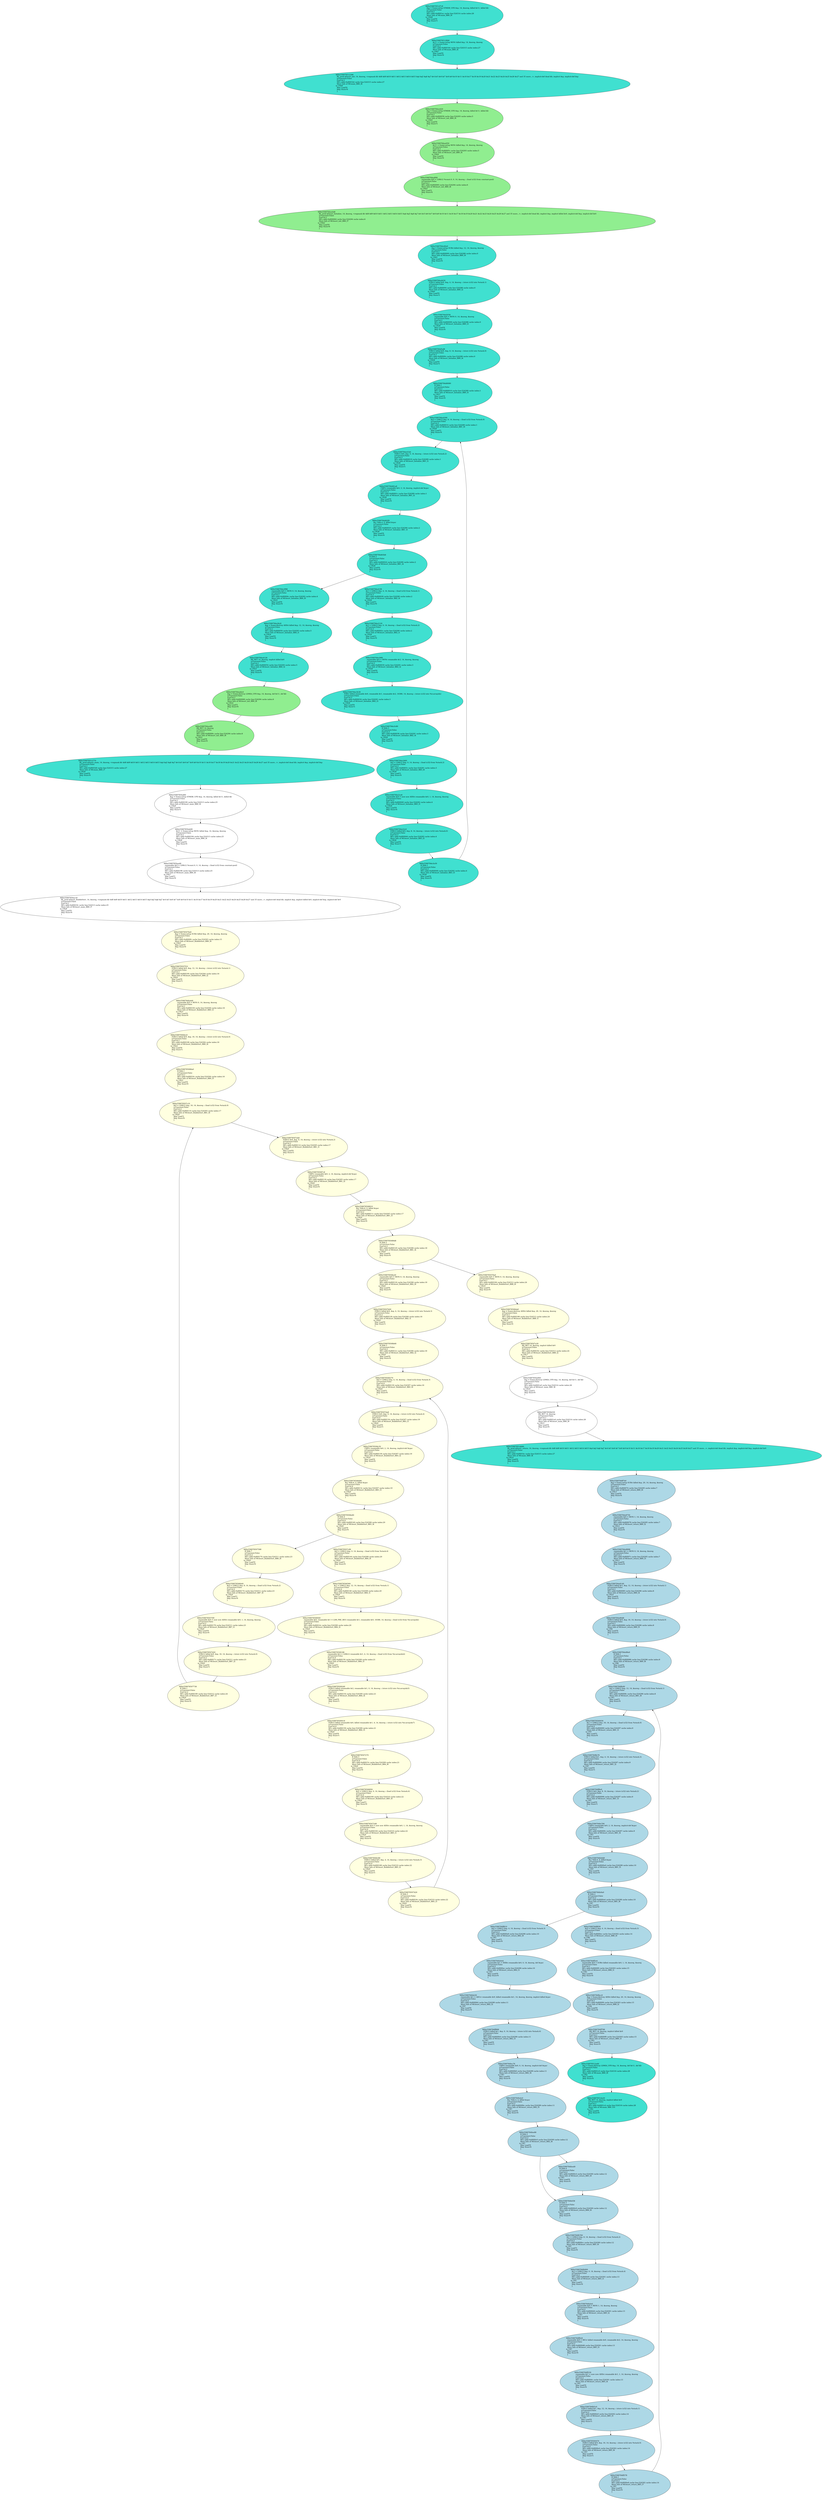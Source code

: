 digraph "MachineCFG of main" {
  Node0 [label="MI0x5589784d5af8\l  STRi12 killed $r0, $sp, 8, 14, $noreg :: (store (s32) into %stack.0)\l  isTransient:False\l  ExeCnt:1\l  MI's addr:0x80000c cache line:524288 cache index:0\l  More Info of MI:bsort_Initialize_BB0_I4\lin UR38\l  May Load?0\l  May Store?1\l  ]\l  " fillcolor="turquoise" style="filled"];
  Node0 -> Node2;
  Node1 [label="MI0x5589784d5f38\l  renamable $r0 = MOVi 0, 14, $noreg, $noreg\l  isTransient:False\l  ExeCnt:1\l  MI's addr:0x800008 cache line:524288 cache index:0\l  More Info of MI:bsort_Initialize_BB0_I3\lin UR39\l  May Load?0\l  May Store?0\l  ]\l  " fillcolor="turquoise" style="filled"];
  Node1 -> Node0;
  Node2 [label="MI0x5589784d6080\l  B %bb.1\l  isTransient:False\l  ExeCnt:1\l  MI's addr:0x800010 cache line:524289 cache index:1\l  More Info of MI:bsort_Initialize_BB0_I5\lin UR37\l  May Load?0\l  May Store?0\l  ]\l  " fillcolor="turquoise" style="filled"];
  Node2 -> Node20;
  Node3 [label="MI0x5589784d61a8\l  CMPri renamable $r0, 3, 14, $noreg, implicit-def $cpsr\l  isTransient:False\l  ExeCnt:3\l  MI's addr:0x80001c cache line:524289 cache index:1\l  More Info of MI:bsort_Initialize_BB1_I2\lin UR36\l  May Load?0\l  May Store?0\l  ]\l  " fillcolor="turquoise" style="filled"];
  Node3 -> Node4;
  Node4 [label="MI0x5589784d62f0\l  Bcc %bb.4, 0, killed $cpsr\l  isTransient:False\l  ExeCnt:3\l  MI's addr:0x800020 cache line:524290 cache index:2\l  More Info of MI:bsort_Initialize_BB1_I3\lin UR36\l  May Load?0\l  May Store?0\l  ]\l  " fillcolor="turquoise" style="filled"];
  Node4 -> Node5;
  Node5 [label="MI0x5589784d63b8\l  B %bb.2\l  isTransient:False\l  ExeCnt:3\l  MI's addr:0x800024 cache line:524290 cache index:2\l  More Info of MI:bsort_Initialize_BB1_I4\lin UR36\l  May Load?0\l  May Store?0\l  ]\l  " fillcolor="turquoise" style="filled"];
  Node5 -> Node15;
  Node5 -> Node19;
  Node6 [label="MI0x5589784e2120\l  $r2 = LDRi12 $sp, 0, 14, $noreg :: (load (s32) from %stack.2)\l  isTransient:False\l  ExeCnt:3\l  MI's addr:0x80002c cache line:524290 cache index:2\l  More Info of MI:bsort_Initialize_BB2_I1\lin UR36\l  May Load?1\l  May Store?0\l  ]\l  " fillcolor="turquoise" style="filled"];
  Node6 -> Node10;
  Node7 [label="MI0x5589784e22c0\l  STRi12 killed $r0, $sp, 8, 14, $noreg :: (store (s32) into %stack.0)\l  isTransient:False\l  ExeCnt:3\l  MI's addr:0x800044 cache line:524292 cache index:4\l  More Info of MI:bsort_Initialize_BB3_I2\lin UR36\l  May Load?0\l  May Store?1\l  ]\l  " fillcolor="turquoise" style="filled"];
  Node7 -> Node14;
  Node8 [label="MI0x5589784e2460\l  $r0 = LDRi12 $sp, 0, 14, $noreg :: (load (s32) from %stack.2)\l  isTransient:False\l  ExeCnt:3\l  MI's addr:0x80003c cache line:524291 cache index:3\l  More Info of MI:bsort_Initialize_BB3_I0\lin UR36\l  May Load?1\l  May Store?0\l  ]\l  " fillcolor="turquoise" style="filled"];
  Node8 -> Node13;
  Node9 [label="MI0x5589784e26c8\l  $sp = frame-destroy ADDri killed $sp, 12, 14, $noreg, $noreg\l  isTransient:False\l  ExeCnt:1\l  MI's addr:0x800050 cache line:524293 cache index:5\l  More Info of MI:bsort_Initialize_BB4_I1\lin UR34\l  May Load?0\l  May Store?0\l  ]\l  " fillcolor="turquoise" style="filled"];
  Node9 -> Node17;
  Node10 [label="MI0x5589784e39f0\l  renamable $r0 = MVNr renamable $r2, 14, $noreg, $noreg\l  isTransient:False\l  ExeCnt:3\l  MI's addr:0x800030 cache line:524291 cache index:3\l  More Info of MI:bsort_Initialize_BB2_I2\lin UR36\l  May Load?0\l  May Store?0\l  ]\l  " fillcolor="turquoise" style="filled"];
  Node10 -> Node11;
  Node11 [label="MI0x5589784e3b38\l  STRrs killed renamable $r0, renamable $r1, renamable $r2, 16386, 14, $noreg :: (store (s32) into %ir.arrayidx)\l  isTransient:False\l  ExeCnt:3\l  MI's addr:0x800034 cache line:524291 cache index:3\l  More Info of MI:bsort_Initialize_BB2_I3\lin UR36\l  May Load?0\l  May Store?1\l  ]\l  " fillcolor="turquoise" style="filled"];
  Node11 -> Node12;
  Node12 [label="MI0x5589784e3c80\l  B %bb.3\l  isTransient:False\l  ExeCnt:3\l  MI's addr:0x800038 cache line:524291 cache index:3\l  More Info of MI:bsort_Initialize_BB2_I4\lin UR36\l  May Load?0\l  May Store?0\l  ]\l  " fillcolor="turquoise" style="filled"];
  Node12 -> Node8;
  Node13 [label="MI0x5589784e3ce8\l  renamable $r0 = nuw nsw ADDri renamable $r0, 1, 14, $noreg, $noreg\l  isTransient:False\l  ExeCnt:3\l  MI's addr:0x800040 cache line:524292 cache index:4\l  More Info of MI:bsort_Initialize_BB3_I1\lin UR36\l  May Load?0\l  May Store?0\l  ]\l  " fillcolor="turquoise" style="filled"];
  Node13 -> Node7;
  Node14 [label="MI0x5589784e3e30\l  B %bb.1\l  isTransient:False\l  ExeCnt:3\l  MI's addr:0x800048 cache line:524292 cache index:4\l  More Info of MI:bsort_Initialize_BB3_I3\lin UR36\l  May Load?0\l  May Store?0\l  ]\l  " fillcolor="turquoise" style="filled"];
  Node14 -> Node20;
  Node15 [label="MI0x5589784e3f98\l  renamable $r0 = MOVi 0, 14, $noreg, $noreg\l  isTransient:False\l  ExeCnt:1\l  MI's addr:0x80004c cache line:524292 cache index:4\l  More Info of MI:bsort_Initialize_BB4_I0\lin UR35\l  May Load?0\l  May Store?0\l  ]\l  " fillcolor="turquoise" style="filled"];
  Node15 -> Node9;
  Node16 [label="MI0x5589784e40e0\l  $sp = frame-setup SUBri killed $sp, 12, 14, $noreg, $noreg\l  isTransient:False\l  ExeCnt:1\l  MI's addr:0x800000 cache line:524288 cache index:0\l  More Info of MI:bsort_Initialize_BB0_I0\lin UR41\l  May Load?0\l  May Store?0\l  ]\l  " fillcolor="turquoise" style="filled"];
  Node16 -> Node21;
  Node17 [label="MI0x5589784e4128\l  BX_RET 14, $noreg, implicit killed $r0\l  isTransient:False\l  ExeCnt:1\l  MI's addr:0x800054 cache line:524293 cache index:5\l  More Info of MI:bsort_Initialize_BB4_I2\lin UR33\l  May Load?0\l  May Store?0\l  ]\l  " fillcolor="turquoise" style="filled"];
  Node17 -> Node27;
  Node18 [label="MI0x5589784e41b0\l  STRi12 $r0, $sp, 0, 14, $noreg :: (store (s32) into %stack.2)\l  isTransient:False\l  ExeCnt:3\l  MI's addr:0x800018 cache line:524289 cache index:1\l  More Info of MI:bsort_Initialize_BB1_I1\lin UR36\l  May Load?0\l  May Store?1\l  ]\l  " fillcolor="turquoise" style="filled"];
  Node18 -> Node3;
  Node19 [label="MI0x5589784e41f8\l  $r1 = LDRi12 $sp, 4, 14, $noreg :: (load (s32) from %stack.1)\l  isTransient:False\l  ExeCnt:3\l  MI's addr:0x800028 cache line:524290 cache index:2\l  More Info of MI:bsort_Initialize_BB2_I0\lin UR36\l  May Load?1\l  May Store?0\l  ]\l  " fillcolor="turquoise" style="filled"];
  Node19 -> Node6;
  Node20 [label="MI0x5589784e4308\l  $r0 = LDRi12 $sp, 8, 14, $noreg :: (load (s32) from %stack.0)\l  isTransient:False\l  ExeCnt:3\l  MI's addr:0x800014 cache line:524289 cache index:1\l  More Info of MI:bsort_Initialize_BB1_I0\lin UR36\l  May Load?1\l  May Store?0\l  ]\l  " fillcolor="turquoise" style="filled"];
  Node20 -> Node18;
  Node21 [label="MI0x5589784e4430\l  STRi12 killed $r0, $sp, 4, 14, $noreg :: (store (s32) into %stack.1)\l  isTransient:False\l  ExeCnt:1\l  MI's addr:0x800004 cache line:524288 cache index:0\l  More Info of MI:bsort_Initialize_BB0_I2\lin UR40\l  May Load?0\l  May Store?1\l  ]\l  " fillcolor="turquoise" style="filled"];
  Node21 -> Node1;
  Node22 [label="MI0x5589784e80d8\l  STRi12 killed $r0, $sp, 16, 14, $noreg :: (store (s32) into %stack.0)\l  isTransient:False\l  ExeCnt:1\l  MI's addr:0x800084 cache line:524296 cache index:8\l  More Info of MI:bsort_return_BB0_I5\lin UR9\l  May Load?0\l  May Store?1\l  ]\l  " fillcolor="lightblue" style="filled"];
  Node22 -> Node26;
  Node23 [label="MI0x5589784e8140\l  STRi12 killed $r1, $sp, 12, 14, $noreg :: (store (s32) into %stack.1)\l  isTransient:False\l  ExeCnt:1\l  MI's addr:0x800080 cache line:524296 cache index:8\l  More Info of MI:bsort_return_BB0_I4\lin UR10\l  May Load?0\l  May Store?1\l  ]\l  " fillcolor="lightblue" style="filled"];
  Node23 -> Node22;
  Node24 [label="MI0x5589784e8750\l  renamable $r0 = MOVi 1, 14, $noreg, $noreg\l  isTransient:False\l  ExeCnt:1\l  MI's addr:0x800078 cache line:524295 cache index:7\l  More Info of MI:bsort_return_BB0_I2\lin UR12\l  May Load?0\l  May Store?0\l  ]\l  " fillcolor="lightblue" style="filled"];
  Node24 -> Node25;
  Node25 [label="MI0x5589784e8898\l  renamable $r1 = MOVi 0, 14, $noreg, $noreg\l  isTransient:False\l  ExeCnt:1\l  MI's addr:0x80007c cache line:524295 cache index:7\l  More Info of MI:bsort_return_BB0_I3\lin UR11\l  May Load?0\l  May Store?0\l  ]\l  " fillcolor="lightblue" style="filled"];
  Node25 -> Node23;
  Node26 [label="MI0x5589784e89e0\l  B %bb.1\l  isTransient:False\l  ExeCnt:1\l  MI's addr:0x800088 cache line:524296 cache index:8\l  More Info of MI:bsort_return_BB0_I6\lin UR8\l  May Load?0\l  May Store?0\l  ]\l  " fillcolor="lightblue" style="filled"];
  Node26 -> Node62;
  Node27 [label="MI0x5589784eddc0\l  $sp = frame-destroy LDMIA_UPD $sp, 14, $noreg, def $r11, def $lr\l  isTransient:False\l  ExeCnt:1\l  MI's addr:0x800068 cache line:524294 cache index:6\l  More Info of MI:bsort_init_BB0_I8\lin UR32\l  May Load?1\l  May Store?0\l  ]\l  " fillcolor="lightgreen" style="filled"];
  Node27 -> Node32;
  Node28 [label="MI0x5589784edf08\l  renamable $r0 = LDRi12 %const.0, 0, 14, $noreg :: (load (s32) from constant-pool)\l  isTransient:False\l  ExeCnt:1\l  MI's addr:0x800060 cache line:524294 cache index:6\l  More Info of MI:bsort_init_BB0_I6\lin UR43\l  May Load?1\l  May Store?0\l  ]\l  " fillcolor="lightgreen" style="filled"];
  Node28 -> Node30;
  Node29 [label="MI0x5589784ee050\l  $r11 = frame-setup MOVr killed $sp, 14, $noreg, $noreg\l  isTransient:False\l  ExeCnt:1\l  MI's addr:0x80005c cache line:524293 cache index:5\l  More Info of MI:bsort_init_BB0_I4\lin UR44\l  May Load?0\l  May Store?0\l  ]\l  " fillcolor="lightgreen" style="filled"];
  Node29 -> Node28;
  Node30 [label="MI0x5589784ee0d8\l  BL_pred @bsort_Initialize, 14, $noreg, <regmask $lr $d8 $d9 $d10 $d11 $d12 $d13 $d14 $d15 $q4 $q5 $q6 $q7 $r4 $r5 $r6 $r7 $r8 $r9 $r10 $r11 $s16 $s17 $s18 $s19 $s20 $s21 $s22 $s23 $s24 $s25 $s26 $s27 and 35 more...>, implicit-def dead $lr, implicit $sp, implicit killed $r0, implicit-def $sp, implicit-def $r0\l  isTransient:False\l  ExeCnt:1\l  MI's addr:0x800064 cache line:524294 cache index:6\l  More Info of MI:bsort_init_BB0_I7\lin UR42\l  May Load?0\l  May Store?0\l  ]\l  " fillcolor="lightgreen" style="filled"];
  Node30 -> Node16;
  Node31 [label="MI0x5589784ee420\l  $sp = frame-setup STMDB_UPD $sp, 14, $noreg, killed $r11, killed $lr\l  isTransient:False\l  ExeCnt:1\l  MI's addr:0x800058 cache line:524293 cache index:5\l  More Info of MI:bsort_init_BB0_I0\lin UR45\l  May Load?0\l  May Store?1\l  ]\l  " fillcolor="lightgreen" style="filled"];
  Node31 -> Node29;
  Node32 [label="MI0x5589784ee4f0\l  BX_RET 14, $noreg\l  isTransient:False\l  ExeCnt:1\l  MI's addr:0x80006c cache line:524294 cache index:6\l  More Info of MI:bsort_init_BB0_I9\lin UR31\l  May Load?0\l  May Store?0\l  ]\l  " fillcolor="lightgreen" style="filled"];
  Node32 -> Node106;
  Node33 [label="MI0x5589784fb5c0\l  STRi12 killed $r1, $sp, 12, 14, $noreg :: (store (s32) into %stack.1)\l  isTransient:False\l  ExeCnt:2\l  MI's addr:0x8000e0 cache line:524302 cache index:14\l  More Info of MI:bsort_return_BB5_I5\lin UR7\l  May Load?0\l  May Store?1\l  ]\l  " fillcolor="lightblue" style="filled"];
  Node33 -> Node64;
  Node34 [label="MI0x5589784fb760\l  $r1 = LDRi12 $sp, 8, 14, $noreg :: (load (s32) from %stack.2)\l  isTransient:False\l  ExeCnt:2\l  MI's addr:0x8000cc cache line:524300 cache index:12\l  More Info of MI:bsort_return_BB5_I0\lin UR7\l  May Load?1\l  May Store?0\l  ]\l  " fillcolor="lightblue" style="filled"];
  Node34 -> Node35;
  Node35 [label="MI0x5589784fb900\l  $r2 = LDRi12 $sp, 0, 14, $noreg :: (load (s32) from %stack.4)\l  isTransient:False\l  ExeCnt:2\l  MI's addr:0x8000d0 cache line:524301 cache index:13\l  More Info of MI:bsort_return_BB5_I1\lin UR7\l  May Load?1\l  May Store?0\l  ]\l  " fillcolor="lightblue" style="filled"];
  Node35 -> Node50;
  Node36 [label="MI0x5589784fbcc0\l  $sp = frame-destroy ADDri killed $sp, 20, 14, $noreg, $noreg\l  isTransient:False\l  ExeCnt:1\l  MI's addr:0x8000f4 cache line:524303 cache index:15\l  More Info of MI:bsort_return_BB6_I2\lin UR4\l  May Load?0\l  May Store?0\l  ]\l  " fillcolor="lightblue" style="filled"];
  Node36 -> Node56;
  Node37 [label="MI0x5589784fdc88\l  STRi12 killed $r0, $sp, 4, 14, $noreg :: (store (s32) into %stack.3)\l  isTransient:False\l  ExeCnt:4\l  MI's addr:0x800168 cache line:524310 cache index:22\l  More Info of MI:bsort_BubbleSort_BB5_I2\lin UR20\l  May Load?0\l  May Store?1\l  ]\l  " fillcolor="lightyellow" style="filled"];
  Node37 -> Node72;
  Node38 [label="MI0x5589784fdec0\l  STRi12 killed $r0, $sp, 16, 14, $noreg :: (store (s32) into %stack.0)\l  isTransient:False\l  ExeCnt:1\l  MI's addr:0x800108 cache line:524304 cache index:16\l  More Info of MI:bsort_BubbleSort_BB0_I4\lin UR22\l  May Load?0\l  May Store?1\l  ]\l  " fillcolor="lightyellow" style="filled"];
  Node38 -> Node86;
  Node39 [label="MI0x5589784fe4d0\l  renamable $r0 = MOVi 0, 14, $noreg, $noreg\l  isTransient:False\l  ExeCnt:1\l  MI's addr:0x800104 cache line:524304 cache index:16\l  More Info of MI:bsort_BubbleSort_BB0_I3\lin UR23\l  May Load?0\l  May Store?0\l  ]\l  " fillcolor="lightyellow" style="filled"];
  Node39 -> Node38;
  Node40 [label="MI0x5589784fe790\l  CMPri renamable $r0, 2, 14, $noreg, implicit-def $cpsr\l  isTransient:False\l  ExeCnt:2\l  MI's addr:0x80009c cache line:524297 cache index:9\l  More Info of MI:bsort_return_BB1_I4\lin UR7\l  May Load?0\l  May Store?0\l  ]\l  " fillcolor="lightblue" style="filled"];
  Node40 -> Node41;
  Node41 [label="MI0x5589784fe8d8\l  Bcc %bb.6, 0, killed $cpsr\l  isTransient:False\l  ExeCnt:2\l  MI's addr:0x8000a0 cache line:524298 cache index:10\l  More Info of MI:bsort_return_BB1_I5\lin UR7\l  May Load?0\l  May Store?0\l  ]\l  " fillcolor="lightblue" style="filled"];
  Node41 -> Node42;
  Node42 [label="MI0x5589784fe9a0\l  B %bb.2\l  isTransient:False\l  ExeCnt:2\l  MI's addr:0x8000a4 cache line:524298 cache index:10\l  More Info of MI:bsort_return_BB1_I6\lin UR7\l  May Load?0\l  May Store?0\l  ]\l  " fillcolor="lightblue" style="filled"];
  Node42 -> Node58;
  Node42 -> Node57;
  Node43 [label="MI0x5589784fe9e8\l  renamable $r1 = RSBri renamable $r0, 0, 14, $noreg, def $cpsr\l  isTransient:False\l  ExeCnt:2\l  MI's addr:0x8000ac cache line:524298 cache index:10\l  More Info of MI:bsort_return_BB2_I1\lin UR7\l  May Load?0\l  May Store?0\l  ]\l  " fillcolor="lightblue" style="filled"];
  Node43 -> Node44;
  Node44 [label="MI0x5589784feb30\l  renamable $r1 = ADCrr renamable $r0, killed renamable $r1, 14, $noreg, $noreg, implicit killed $cpsr\l  isTransient:False\l  ExeCnt:2\l  MI's addr:0x8000b0 cache line:524299 cache index:11\l  More Info of MI:bsort_return_BB2_I2\lin UR7\l  May Load?0\l  May Store?0\l  ]\l  " fillcolor="lightblue" style="filled"];
  Node44 -> Node60;
  Node45 [label="MI0x5589784fec78\l  CMPri renamable $r0, 0, 14, $noreg, implicit-def $cpsr\l  isTransient:False\l  ExeCnt:2\l  MI's addr:0x8000b8 cache line:524299 cache index:11\l  More Info of MI:bsort_return_BB2_I4\lin UR7\l  May Load?0\l  May Store?0\l  ]\l  " fillcolor="lightblue" style="filled"];
  Node45 -> Node46;
  Node46 [label="MI0x5589784fedc0\l  Bcc %bb.4, 0, killed $cpsr\l  isTransient:False\l  ExeCnt:2\l  MI's addr:0x8000bc cache line:524299 cache index:11\l  More Info of MI:bsort_return_BB2_I5\lin UR7\l  May Load?0\l  May Store?0\l  ]\l  " fillcolor="lightblue" style="filled"];
  Node46 -> Node47;
  Node47 [label="MI0x5589784fee88\l  B %bb.3\l  isTransient:False\l  ExeCnt:2\l  MI's addr:0x8000c0 cache line:524300 cache index:12\l  More Info of MI:bsort_return_BB2_I6\lin UR7\l  May Load?0\l  May Store?0\l  ]\l  " fillcolor="lightblue" style="filled"];
  Node47 -> Node49;
  Node47 -> Node48;
  Node48 [label="MI0x5589784feed0\l  B %bb.4\l  isTransient:False\l  ExeCnt:2\l  MI's addr:0x8000c4 cache line:524300 cache index:12\l  More Info of MI:bsort_return_BB3_I0\lin UR7\l  May Load?0\l  May Store?0\l  ]\l  " fillcolor="lightblue" style="filled"];
  Node48 -> Node49;
  Node49 [label="MI0x5589784fef38\l  B %bb.5\l  isTransient:False\l  ExeCnt:2\l  MI's addr:0x8000c8 cache line:524300 cache index:12\l  More Info of MI:bsort_return_BB4_I0\lin UR7\l  May Load?0\l  May Store?0\l  ]\l  " fillcolor="lightblue" style="filled"];
  Node49 -> Node34;
  Node50 [label="MI0x5589784fefa0\l  renamable $r0 = MOVi 1, 14, $noreg, $noreg\l  isTransient:False\l  ExeCnt:2\l  MI's addr:0x8000d4 cache line:524301 cache index:13\l  More Info of MI:bsort_return_BB5_I2\lin UR7\l  May Load?0\l  May Store?0\l  ]\l  " fillcolor="lightblue" style="filled"];
  Node50 -> Node51;
  Node51 [label="MI0x5589784ff0e8\l  renamable $r0 = BICrr killed renamable $r0, renamable $r2, 14, $noreg, $noreg\l  isTransient:False\l  ExeCnt:2\l  MI's addr:0x8000d8 cache line:524301 cache index:13\l  More Info of MI:bsort_return_BB5_I3\lin UR7\l  May Load?0\l  May Store?0\l  ]\l  " fillcolor="lightblue" style="filled"];
  Node51 -> Node52;
  Node52 [label="MI0x5589784ff230\l  renamable $r1 = nuw nsw ADDri renamable $r1, 1, 14, $noreg, $noreg\l  isTransient:False\l  ExeCnt:2\l  MI's addr:0x8000dc cache line:524301 cache index:13\l  More Info of MI:bsort_return_BB5_I4\lin UR7\l  May Load?0\l  May Store?0\l  ]\l  " fillcolor="lightblue" style="filled"];
  Node52 -> Node33;
  Node53 [label="MI0x5589784ff378\l  B %bb.1\l  isTransient:False\l  ExeCnt:2\l  MI's addr:0x8000e8 cache line:524302 cache index:14\l  More Info of MI:bsort_return_BB5_I7\lin UR7\l  May Load?0\l  May Store?0\l  ]\l  " fillcolor="lightblue" style="filled"];
  Node53 -> Node62;
  Node54 [label="MI0x5589784ff5e0\l  renamable $r0 = EORri killed renamable $r0, 1, 14, $noreg, $noreg\l  isTransient:False\l  ExeCnt:1\l  MI's addr:0x8000f0 cache line:524303 cache index:15\l  More Info of MI:bsort_return_BB6_I1\lin UR5\l  May Load?0\l  May Store?0\l  ]\l  " fillcolor="lightblue" style="filled"];
  Node54 -> Node36;
  Node55 [label="MI0x5589784ff740\l  $sp = frame-setup SUBri killed $sp, 20, 14, $noreg, $noreg\l  isTransient:False\l  ExeCnt:1\l  MI's addr:0x800074 cache line:524295 cache index:7\l  More Info of MI:bsort_return_BB0_I0\lin UR13\l  May Load?0\l  May Store?0\l  ]\l  " fillcolor="lightblue" style="filled"];
  Node55 -> Node24;
  Node56 [label="MI0x5589784ff788\l  BX_RET 14, $noreg, implicit killed $r0\l  isTransient:False\l  ExeCnt:1\l  MI's addr:0x8000f8 cache line:524303 cache index:15\l  More Info of MI:bsort_return_BB6_I3\lin UR3\l  May Load?0\l  May Store?0\l  ]\l  " fillcolor="lightblue" style="filled"];
  Node56 -> Node108;
  Node57 [label="MI0x5589784ff810\l  $r0 = LDRi12 $sp, 4, 14, $noreg :: (load (s32) from %stack.3)\l  isTransient:False\l  ExeCnt:2\l  MI's addr:0x8000a8 cache line:524298 cache index:10\l  More Info of MI:bsort_return_BB2_I0\lin UR7\l  May Load?1\l  May Store?0\l  ]\l  " fillcolor="lightblue" style="filled"];
  Node57 -> Node43;
  Node58 [label="MI0x5589784ff858\l  $r0 = LDRi12 $sp, 4, 14, $noreg :: (load (s32) from %stack.3)\l  isTransient:False\l  ExeCnt:1\l  MI's addr:0x8000ec cache line:524302 cache index:14\l  More Info of MI:bsort_return_BB6_I0\lin UR6\l  May Load?1\l  May Store?0\l  ]\l  " fillcolor="lightblue" style="filled"];
  Node58 -> Node54;
  Node59 [label="MI0x5589784ff8e0\l  STRi12 $r0, $sp, 8, 14, $noreg :: (store (s32) into %stack.2)\l  isTransient:False\l  ExeCnt:2\l  MI's addr:0x800098 cache line:524297 cache index:9\l  More Info of MI:bsort_return_BB1_I3\lin UR7\l  May Load?0\l  May Store?1\l  ]\l  " fillcolor="lightblue" style="filled"];
  Node59 -> Node40;
  Node60 [label="MI0x5589784ff968\l  STRi12 killed $r1, $sp, 0, 14, $noreg :: (store (s32) into %stack.4)\l  isTransient:False\l  ExeCnt:2\l  MI's addr:0x8000b4 cache line:524299 cache index:11\l  More Info of MI:bsort_return_BB2_I3\lin UR7\l  May Load?0\l  May Store?1\l  ]\l  " fillcolor="lightblue" style="filled"];
  Node60 -> Node45;
  Node61 [label="MI0x5589784ffa78\l  STRi12 killed $r1, $sp, 4, 14, $noreg :: (store (s32) into %stack.3)\l  isTransient:False\l  ExeCnt:2\l  MI's addr:0x800094 cache line:524297 cache index:9\l  More Info of MI:bsort_return_BB1_I2\lin UR7\l  May Load?0\l  May Store?1\l  ]\l  " fillcolor="lightblue" style="filled"];
  Node61 -> Node59;
  Node62 [label="MI0x5589784ffe90\l  $r0 = LDRi12 $sp, 12, 14, $noreg :: (load (s32) from %stack.1)\l  isTransient:False\l  ExeCnt:2\l  MI's addr:0x80008c cache line:524296 cache index:8\l  More Info of MI:bsort_return_BB1_I0\lin UR7\l  May Load?1\l  May Store?0\l  ]\l  " fillcolor="lightblue" style="filled"];
  Node62 -> Node63;
  Node63 [label="MI0x558978500030\l  $r1 = LDRi12 $sp, 16, 14, $noreg :: (load (s32) from %stack.0)\l  isTransient:False\l  ExeCnt:2\l  MI's addr:0x800090 cache line:524297 cache index:9\l  More Info of MI:bsort_return_BB1_I1\lin UR7\l  May Load?1\l  May Store?0\l  ]\l  " fillcolor="lightblue" style="filled"];
  Node63 -> Node61;
  Node64 [label="MI0x558978500470\l  STRi12 killed $r0, $sp, 16, 14, $noreg :: (store (s32) into %stack.0)\l  isTransient:False\l  ExeCnt:2\l  MI's addr:0x8000e4 cache line:524302 cache index:14\l  More Info of MI:bsort_return_BB5_I6\lin UR7\l  May Load?0\l  May Store?1\l  ]\l  " fillcolor="lightblue" style="filled"];
  Node64 -> Node53;
  Node65 [label="MI0x558978506270\l  $r0 = LDRi12 $sp, 4, 14, $noreg :: (load (s32) from %stack.3)\l  isTransient:False\l  ExeCnt:4\l  MI's addr:0x800130 cache line:524307 cache index:19\l  More Info of MI:bsort_BubbleSort_BB3_I0\lin UR20\l  May Load?1\l  May Store?0\l  ]\l  " fillcolor="lightyellow" style="filled"];
  Node65 -> Node84;
  Node66 [label="MI0x558978506560\l  $r1 = LDRi12 $sp, 12, 14, $noreg :: (load (s32) from %stack.1)\l  isTransient:False\l  ExeCnt:4\l  MI's addr:0x800148 cache line:524308 cache index:20\l  More Info of MI:bsort_BubbleSort_BB4_I1\lin UR20\l  May Load?1\l  May Store?0\l  ]\l  " fillcolor="lightyellow" style="filled"];
  Node66 -> Node95;
  Node67 [label="MI0x558978506850\l  $r0 = LDRi12 $sp, 0, 14, $noreg :: (load (s32) from %stack.4)\l  isTransient:False\l  ExeCnt:4\l  MI's addr:0x800160 cache line:524310 cache index:22\l  More Info of MI:bsort_BubbleSort_BB5_I0\lin UR20\l  May Load?1\l  May Store?0\l  ]\l  " fillcolor="lightyellow" style="filled"];
  Node67 -> Node71;
  Node68 [label="MI0x558978506b40\l  $r0 = LDRi12 $sp, 8, 14, $noreg :: (load (s32) from %stack.2)\l  isTransient:False\l  ExeCnt:2\l  MI's addr:0x800174 cache line:524311 cache index:23\l  More Info of MI:bsort_BubbleSort_BB7_I0\lin UR20\l  May Load?1\l  May Store?0\l  ]\l  " fillcolor="lightyellow" style="filled"];
  Node68 -> Node74;
  Node69 [label="MI0x558978506da8\l  $sp = frame-destroy ADDri killed $sp, 20, 14, $noreg, $noreg\l  isTransient:False\l  ExeCnt:1\l  MI's addr:0x800188 cache line:524312 cache index:24\l  More Info of MI:bsort_BubbleSort_BB8_I1\lin UR18\l  May Load?0\l  May Store?0\l  ]\l  " fillcolor="lightyellow" style="filled"];
  Node69 -> Node78;
  Node70 [label="MI0x558978507270\l  B %bb.5\l  isTransient:False\l  ExeCnt:4\l  MI's addr:0x80015c cache line:524309 cache index:21\l  More Info of MI:bsort_BubbleSort_BB4_I6\lin UR20\l  May Load?0\l  May Store?0\l  ]\l  " fillcolor="lightyellow" style="filled"];
  Node70 -> Node67;
  Node71 [label="MI0x5589785072d8\l  renamable $r0 = nuw nsw ADDri renamable $r0, 1, 14, $noreg, $noreg\l  isTransient:False\l  ExeCnt:4\l  MI's addr:0x800164 cache line:524310 cache index:22\l  More Info of MI:bsort_BubbleSort_BB5_I1\lin UR20\l  May Load?0\l  May Store?0\l  ]\l  " fillcolor="lightyellow" style="filled"];
  Node71 -> Node37;
  Node72 [label="MI0x558978507420\l  B %bb.3\l  isTransient:False\l  ExeCnt:4\l  MI's addr:0x80016c cache line:524310 cache index:22\l  More Info of MI:bsort_BubbleSort_BB5_I3\lin UR20\l  May Load?0\l  May Store?0\l  ]\l  " fillcolor="lightyellow" style="filled"];
  Node72 -> Node65;
  Node73 [label="MI0x558978507588\l  B %bb.7\l  isTransient:False\l  ExeCnt:2\l  MI's addr:0x800170 cache line:524311 cache index:23\l  More Info of MI:bsort_BubbleSort_BB6_I0\lin UR20\l  May Load?0\l  May Store?0\l  ]\l  " fillcolor="lightyellow" style="filled"];
  Node73 -> Node68;
  Node74 [label="MI0x5589785075f0\l  renamable $r0 = nuw nsw ADDri renamable $r0, 1, 14, $noreg, $noreg\l  isTransient:False\l  ExeCnt:2\l  MI's addr:0x800178 cache line:524311 cache index:23\l  More Info of MI:bsort_BubbleSort_BB7_I1\lin UR20\l  May Load?0\l  May Store?0\l  ]\l  " fillcolor="lightyellow" style="filled"];
  Node74 -> Node83;
  Node75 [label="MI0x558978507738\l  B %bb.1\l  isTransient:False\l  ExeCnt:2\l  MI's addr:0x800180 cache line:524312 cache index:24\l  More Info of MI:bsort_BubbleSort_BB7_I3\lin UR20\l  May Load?0\l  May Store?0\l  ]\l  " fillcolor="lightyellow" style="filled"];
  Node75 -> Node81;
  Node76 [label="MI0x5589785078a0\l  renamable $r0 = MOVi 0, 14, $noreg, $noreg\l  isTransient:False\l  ExeCnt:1\l  MI's addr:0x800184 cache line:524312 cache index:24\l  More Info of MI:bsort_BubbleSort_BB8_I0\lin UR19\l  May Load?0\l  May Store?0\l  ]\l  " fillcolor="lightyellow" style="filled"];
  Node76 -> Node69;
  Node77 [label="MI0x5589785079e8\l  $sp = frame-setup SUBri killed $sp, 20, 14, $noreg, $noreg\l  isTransient:False\l  ExeCnt:1\l  MI's addr:0x8000fc cache line:524303 cache index:15\l  More Info of MI:bsort_BubbleSort_BB0_I0\lin UR25\l  May Load?0\l  May Store?0\l  ]\l  " fillcolor="lightyellow" style="filled"];
  Node77 -> Node85;
  Node78 [label="MI0x558978507a30\l  BX_RET 14, $noreg, implicit killed $r0\l  isTransient:False\l  ExeCnt:1\l  MI's addr:0x80018c cache line:524312 cache index:24\l  More Info of MI:bsort_BubbleSort_BB8_I2\lin UR17\l  May Load?0\l  May Store?0\l  ]\l  " fillcolor="lightyellow" style="filled"];
  Node78 -> Node99;
  Node79 [label="MI0x558978507ab8\l  STRi12 $r0, $sp, 8, 14, $noreg :: (store (s32) into %stack.2)\l  isTransient:False\l  ExeCnt:2\l  MI's addr:0x800114 cache line:524305 cache index:17\l  More Info of MI:bsort_BubbleSort_BB1_I1\lin UR20\l  May Load?0\l  May Store?1\l  ]\l  " fillcolor="lightyellow" style="filled"];
  Node79 -> Node87;
  Node80 [label="MI0x558978507b00\l  STRi12 killed $r0, $sp, 4, 14, $noreg :: (store (s32) into %stack.3)\l  isTransient:False\l  ExeCnt:2\l  MI's addr:0x800128 cache line:524306 cache index:18\l  More Info of MI:bsort_BubbleSort_BB2_I1\lin UR20\l  May Load?0\l  May Store?1\l  ]\l  " fillcolor="lightyellow" style="filled"];
  Node80 -> Node91;
  Node81 [label="MI0x558978507c10\l  $r0 = LDRi12 $sp, 16, 14, $noreg :: (load (s32) from %stack.0)\l  isTransient:False\l  ExeCnt:2\l  MI's addr:0x800110 cache line:524305 cache index:17\l  More Info of MI:bsort_BubbleSort_BB1_I0\lin UR20\l  May Load?1\l  May Store?0\l  ]\l  " fillcolor="lightyellow" style="filled"];
  Node81 -> Node79;
  Node82 [label="MI0x558978507c98\l  $r0 = LDRi12 $sp, 0, 14, $noreg :: (load (s32) from %stack.4)\l  isTransient:False\l  ExeCnt:4\l  MI's addr:0x800144 cache line:524308 cache index:20\l  More Info of MI:bsort_BubbleSort_BB4_I0\lin UR20\l  May Load?1\l  May Store?0\l  ]\l  " fillcolor="lightyellow" style="filled"];
  Node82 -> Node66;
  Node83 [label="MI0x558978507d20\l  STRi12 killed $r0, $sp, 16, 14, $noreg :: (store (s32) into %stack.0)\l  isTransient:False\l  ExeCnt:2\l  MI's addr:0x80017c cache line:524311 cache index:23\l  More Info of MI:bsort_BubbleSort_BB7_I2\lin UR20\l  May Load?0\l  May Store?1\l  ]\l  " fillcolor="lightyellow" style="filled"];
  Node83 -> Node75;
  Node84 [label="MI0x558978507da8\l  STRi12 $r0, $sp, 0, 14, $noreg :: (store (s32) into %stack.4)\l  isTransient:False\l  ExeCnt:4\l  MI's addr:0x800134 cache line:524307 cache index:19\l  More Info of MI:bsort_BubbleSort_BB3_I1\lin UR20\l  May Load?0\l  May Store?1\l  ]\l  " fillcolor="lightyellow" style="filled"];
  Node84 -> Node92;
  Node85 [label="MI0x558978507f10\l  STRi12 killed $r0, $sp, 12, 14, $noreg :: (store (s32) into %stack.1)\l  isTransient:False\l  ExeCnt:1\l  MI's addr:0x800100 cache line:524304 cache index:16\l  More Info of MI:bsort_BubbleSort_BB0_I2\lin UR24\l  May Load?0\l  May Store?1\l  ]\l  " fillcolor="lightyellow" style="filled"];
  Node85 -> Node39;
  Node86 [label="MI0x5589785086a0\l  B %bb.1\l  isTransient:False\l  ExeCnt:1\l  MI's addr:0x80010c cache line:524304 cache index:16\l  More Info of MI:bsort_BubbleSort_BB0_I5\lin UR21\l  May Load?0\l  May Store?0\l  ]\l  " fillcolor="lightyellow" style="filled"];
  Node86 -> Node81;
  Node87 [label="MI0x5589785087c8\l  CMPri renamable $r0, 2, 14, $noreg, implicit-def $cpsr\l  isTransient:False\l  ExeCnt:2\l  MI's addr:0x800118 cache line:524305 cache index:17\l  More Info of MI:bsort_BubbleSort_BB1_I2\lin UR20\l  May Load?0\l  May Store?0\l  ]\l  " fillcolor="lightyellow" style="filled"];
  Node87 -> Node88;
  Node88 [label="MI0x558978508910\l  Bcc %bb.8, 0, killed $cpsr\l  isTransient:False\l  ExeCnt:2\l  MI's addr:0x80011c cache line:524305 cache index:17\l  More Info of MI:bsort_BubbleSort_BB1_I3\lin UR20\l  May Load?0\l  May Store?0\l  ]\l  " fillcolor="lightyellow" style="filled"];
  Node88 -> Node89;
  Node89 [label="MI0x5589785089d8\l  B %bb.2\l  isTransient:False\l  ExeCnt:2\l  MI's addr:0x800120 cache line:524306 cache index:18\l  More Info of MI:bsort_BubbleSort_BB1_I4\lin UR20\l  May Load?0\l  May Store?0\l  ]\l  " fillcolor="lightyellow" style="filled"];
  Node89 -> Node76;
  Node89 -> Node90;
  Node90 [label="MI0x558978508a20\l  renamable $r0 = MOVi 0, 14, $noreg, $noreg\l  isTransient:False\l  ExeCnt:2\l  MI's addr:0x800124 cache line:524306 cache index:18\l  More Info of MI:bsort_BubbleSort_BB2_I0\lin UR20\l  May Load?0\l  May Store?0\l  ]\l  " fillcolor="lightyellow" style="filled"];
  Node90 -> Node80;
  Node91 [label="MI0x558978508b68\l  B %bb.3\l  isTransient:False\l  ExeCnt:2\l  MI's addr:0x80012c cache line:524306 cache index:18\l  More Info of MI:bsort_BubbleSort_BB2_I2\lin UR20\l  May Load?0\l  May Store?0\l  ]\l  " fillcolor="lightyellow" style="filled"];
  Node91 -> Node65;
  Node92 [label="MI0x558978508c50\l  CMPri renamable $r0, 2, 14, $noreg, implicit-def $cpsr\l  isTransient:False\l  ExeCnt:4\l  MI's addr:0x800138 cache line:524307 cache index:19\l  More Info of MI:bsort_BubbleSort_BB3_I2\lin UR20\l  May Load?0\l  May Store?0\l  ]\l  " fillcolor="lightyellow" style="filled"];
  Node92 -> Node93;
  Node93 [label="MI0x558978508d98\l  Bcc %bb.6, 0, killed $cpsr\l  isTransient:False\l  ExeCnt:4\l  MI's addr:0x80013c cache line:524307 cache index:19\l  More Info of MI:bsort_BubbleSort_BB3_I3\lin UR20\l  May Load?0\l  May Store?0\l  ]\l  " fillcolor="lightyellow" style="filled"];
  Node93 -> Node94;
  Node94 [label="MI0x558978508e60\l  B %bb.4\l  isTransient:False\l  ExeCnt:4\l  MI's addr:0x800140 cache line:524308 cache index:20\l  More Info of MI:bsort_BubbleSort_BB3_I4\lin UR20\l  May Load?0\l  May Store?0\l  ]\l  " fillcolor="lightyellow" style="filled"];
  Node94 -> Node73;
  Node94 -> Node82;
  Node95 [label="MI0x558978509040\l  renamable $r0, renamable $r1 = LDR_PRE_REG renamable $r1, renamable $r0, 16386, 14, $noreg :: (load (s32) from %ir.arrayidx)\l  isTransient:False\l  ExeCnt:4\l  MI's addr:0x80014c cache line:524308 cache index:20\l  More Info of MI:bsort_BubbleSort_BB4_I2\lin UR20\l  May Load?1\l  May Store?0\l  ]\l  " fillcolor="lightyellow" style="filled"];
  Node95 -> Node96;
  Node96 [label="MI0x558978509188\l  renamable $r2 = LDRi12 renamable $r1, 4, 14, $noreg :: (load (s32) from %ir.arrayidx4)\l  isTransient:False\l  ExeCnt:4\l  MI's addr:0x800150 cache line:524309 cache index:21\l  More Info of MI:bsort_BubbleSort_BB4_I3\lin UR20\l  May Load?1\l  May Store?0\l  ]\l  " fillcolor="lightyellow" style="filled"];
  Node96 -> Node97;
  Node97 [label="MI0x5589785092d0\l  STRi12 killed renamable $r2, renamable $r1, 0, 14, $noreg :: (store (s32) into %ir.arrayidx5)\l  isTransient:False\l  ExeCnt:4\l  MI's addr:0x800154 cache line:524309 cache index:21\l  More Info of MI:bsort_BubbleSort_BB4_I4\lin UR20\l  May Load?0\l  May Store?1\l  ]\l  " fillcolor="lightyellow" style="filled"];
  Node97 -> Node98;
  Node98 [label="MI0x558978509418\l  STRi12 killed renamable $r0, killed renamable $r1, 4, 14, $noreg :: (store (s32) into %ir.arrayidx7)\l  isTransient:False\l  ExeCnt:4\l  MI's addr:0x800158 cache line:524309 cache index:21\l  More Info of MI:bsort_BubbleSort_BB4_I5\lin UR20\l  May Load?0\l  May Store?1\l  ]\l  " fillcolor="lightyellow" style="filled"];
  Node98 -> Node70;
  Node99 [label="MI0x55897850a900\l  $sp = frame-destroy LDMIA_UPD $sp, 14, $noreg, def $r11, def $lr\l  isTransient:False\l  ExeCnt:1\l  MI's addr:0x8001a0 cache line:524314 cache index:26\l  More Info of MI:bsort_main_BB0_I8\lin UR16\l  May Load?1\l  May Store?0\l  ]\l  " fillcolor="white" style="filled"];
  Node99 -> Node104;
  Node100 [label="MI0x55897850aa48\l  renamable $r0 = LDRi12 %const.0, 0, 14, $noreg :: (load (s32) from constant-pool)\l  isTransient:False\l  ExeCnt:1\l  MI's addr:0x800198 cache line:524313 cache index:25\l  More Info of MI:bsort_main_BB0_I6\lin UR27\l  May Load?1\l  May Store?0\l  ]\l  " fillcolor="white" style="filled"];
  Node100 -> Node102;
  Node101 [label="MI0x55897850ab90\l  $r11 = frame-setup MOVr killed $sp, 14, $noreg, $noreg\l  isTransient:False\l  ExeCnt:1\l  MI's addr:0x800194 cache line:524313 cache index:25\l  More Info of MI:bsort_main_BB0_I4\lin UR28\l  May Load?0\l  May Store?0\l  ]\l  " fillcolor="white" style="filled"];
  Node101 -> Node100;
  Node102 [label="MI0x55897850ac18\l  BL_pred @bsort_BubbleSort, 14, $noreg, <regmask $lr $d8 $d9 $d10 $d11 $d12 $d13 $d14 $d15 $q4 $q5 $q6 $q7 $r4 $r5 $r6 $r7 $r8 $r9 $r10 $r11 $s16 $s17 $s18 $s19 $s20 $s21 $s22 $s23 $s24 $s25 $s26 $s27 and 35 more...>, implicit-def dead $lr, implicit $sp, implicit killed $r0, implicit-def $sp, implicit-def $r0\l  isTransient:False\l  ExeCnt:1\l  MI's addr:0x80019c cache line:524313 cache index:25\l  More Info of MI:bsort_main_BB0_I7\lin UR26\l  May Load?0\l  May Store?0\l  ]\l  " fillcolor="white" style="filled"];
  Node102 -> Node77;
  Node103 [label="MI0x55897850af60\l  $sp = frame-setup STMDB_UPD $sp, 14, $noreg, killed $r11, killed $lr\l  isTransient:False\l  ExeCnt:1\l  MI's addr:0x800190 cache line:524313 cache index:25\l  More Info of MI:bsort_main_BB0_I0\lin UR29\l  May Load?0\l  May Store?1\l  ]\l  " fillcolor="white" style="filled"];
  Node103 -> Node101;
  Node104 [label="MI0x55897850b030\l  BX_RET 14, $noreg\l  isTransient:False\l  ExeCnt:1\l  MI's addr:0x8001a4 cache line:524314 cache index:26\l  More Info of MI:bsort_main_BB0_I9\lin UR15\l  May Load?0\l  May Store?0\l  ]\l  " fillcolor="white" style="filled"];
  Node104 -> Node109;
  Node105 [label="MI0x558978512398\l  BL_pred @bsort_init, 14, $noreg, <regmask $lr $d8 $d9 $d10 $d11 $d12 $d13 $d14 $d15 $q4 $q5 $q6 $q7 $r4 $r5 $r6 $r7 $r8 $r9 $r10 $r11 $s16 $s17 $s18 $s19 $s20 $s21 $s22 $s23 $s24 $s25 $s26 $s27 and 35 more...>, implicit-def dead $lr, implicit $sp, implicit-def $sp\l  isTransient:False\l  ExeCnt:1\l  MI's addr:0x8001b4 cache line:524315 cache index:27\l  More Info of MI:main_BB0_I6\lin UR46\l  May Load?0\l  May Store?0\l  ]\l  " fillcolor="turquoise" style="filled"];
  Node105 -> Node31;
  Node106 [label="MI0x558978512770\l  BL_pred @bsort_main, 14, $noreg, <regmask $lr $d8 $d9 $d10 $d11 $d12 $d13 $d14 $d15 $q4 $q5 $q6 $q7 $r4 $r5 $r6 $r7 $r8 $r9 $r10 $r11 $s16 $s17 $s18 $s19 $s20 $s21 $s22 $s23 $s24 $s25 $s26 $s27 and 35 more...>, implicit-def dead $lr, implicit $sp, implicit-def $sp\l  isTransient:False\l  ExeCnt:1\l  MI's addr:0x8001b8 cache line:524315 cache index:27\l  More Info of MI:main_BB0_I7\lin UR30\l  May Load?0\l  May Store?0\l  ]\l  " fillcolor="turquoise" style="filled"];
  Node106 -> Node103;
  Node107 [label="MI0x5589785128b8\l  $r11 = frame-setup MOVr killed $sp, 14, $noreg, $noreg\l  isTransient:False\l  ExeCnt:1\l  MI's addr:0x8001b0 cache line:524315 cache index:27\l  More Info of MI:main_BB0_I4\lin UR47\l  May Load?0\l  May Store?0\l  ]\l  " fillcolor="turquoise" style="filled"];
  Node107 -> Node105;
  Node108 [label="MI0x558978512a00\l  $sp = frame-destroy LDMIA_UPD $sp, 14, $noreg, def $r11, def $lr\l  isTransient:False\l  ExeCnt:1\l  MI's addr:0x8001c0 cache line:524316 cache index:28\l  More Info of MI:main_BB0_I9\lin UR2\l  May Load?1\l  May Store?0\l  ]\l  " fillcolor="turquoise" style="filled"];
  Node108 -> Node111;
  Node109 [label="MI0x55897851d680\l  BL_pred @bsort_return, 14, $noreg, <regmask $lr $d8 $d9 $d10 $d11 $d12 $d13 $d14 $d15 $q4 $q5 $q6 $q7 $r4 $r5 $r6 $r7 $r8 $r9 $r10 $r11 $s16 $s17 $s18 $s19 $s20 $s21 $s22 $s23 $s24 $s25 $s26 $s27 and 35 more...>, implicit-def dead $lr, implicit $sp, implicit-def $sp, implicit-def $r0\l  isTransient:False\l  ExeCnt:1\l  MI's addr:0x8001bc cache line:524315 cache index:27\l  More Info of MI:main_BB0_I8\lin UR14\l  May Load?0\l  May Store?0\l  ]\l  " fillcolor="turquoise" style="filled"];
  Node109 -> Node55;
  Node110 [label="MI0x55897851d7c8\l  $sp = frame-setup STMDB_UPD $sp, 14, $noreg, killed $r11, killed $lr\l  isTransient:False\l  ExeCnt:1\l  MI's addr:0x8001ac cache line:524314 cache index:26\l  More Info of MI:main_BB0_I0\lin UR48\l  May Load?0\l  May Store?1\l  ]\l  " fillcolor="turquoise" style="filled"];
  Node110 -> Node107;
  Node111 [label="MI0x55897851da20\l  BX_RET 14, $noreg, implicit killed $r0\l  isTransient:False\l  ExeCnt:1\l  MI's addr:0x8001c4 cache line:524316 cache index:28\l  More Info of MI:main_BB0_I10\lin UR1\l  May Load?0\l  May Store?0\l  ]\l  " fillcolor="turquoise" style="filled"];
}
